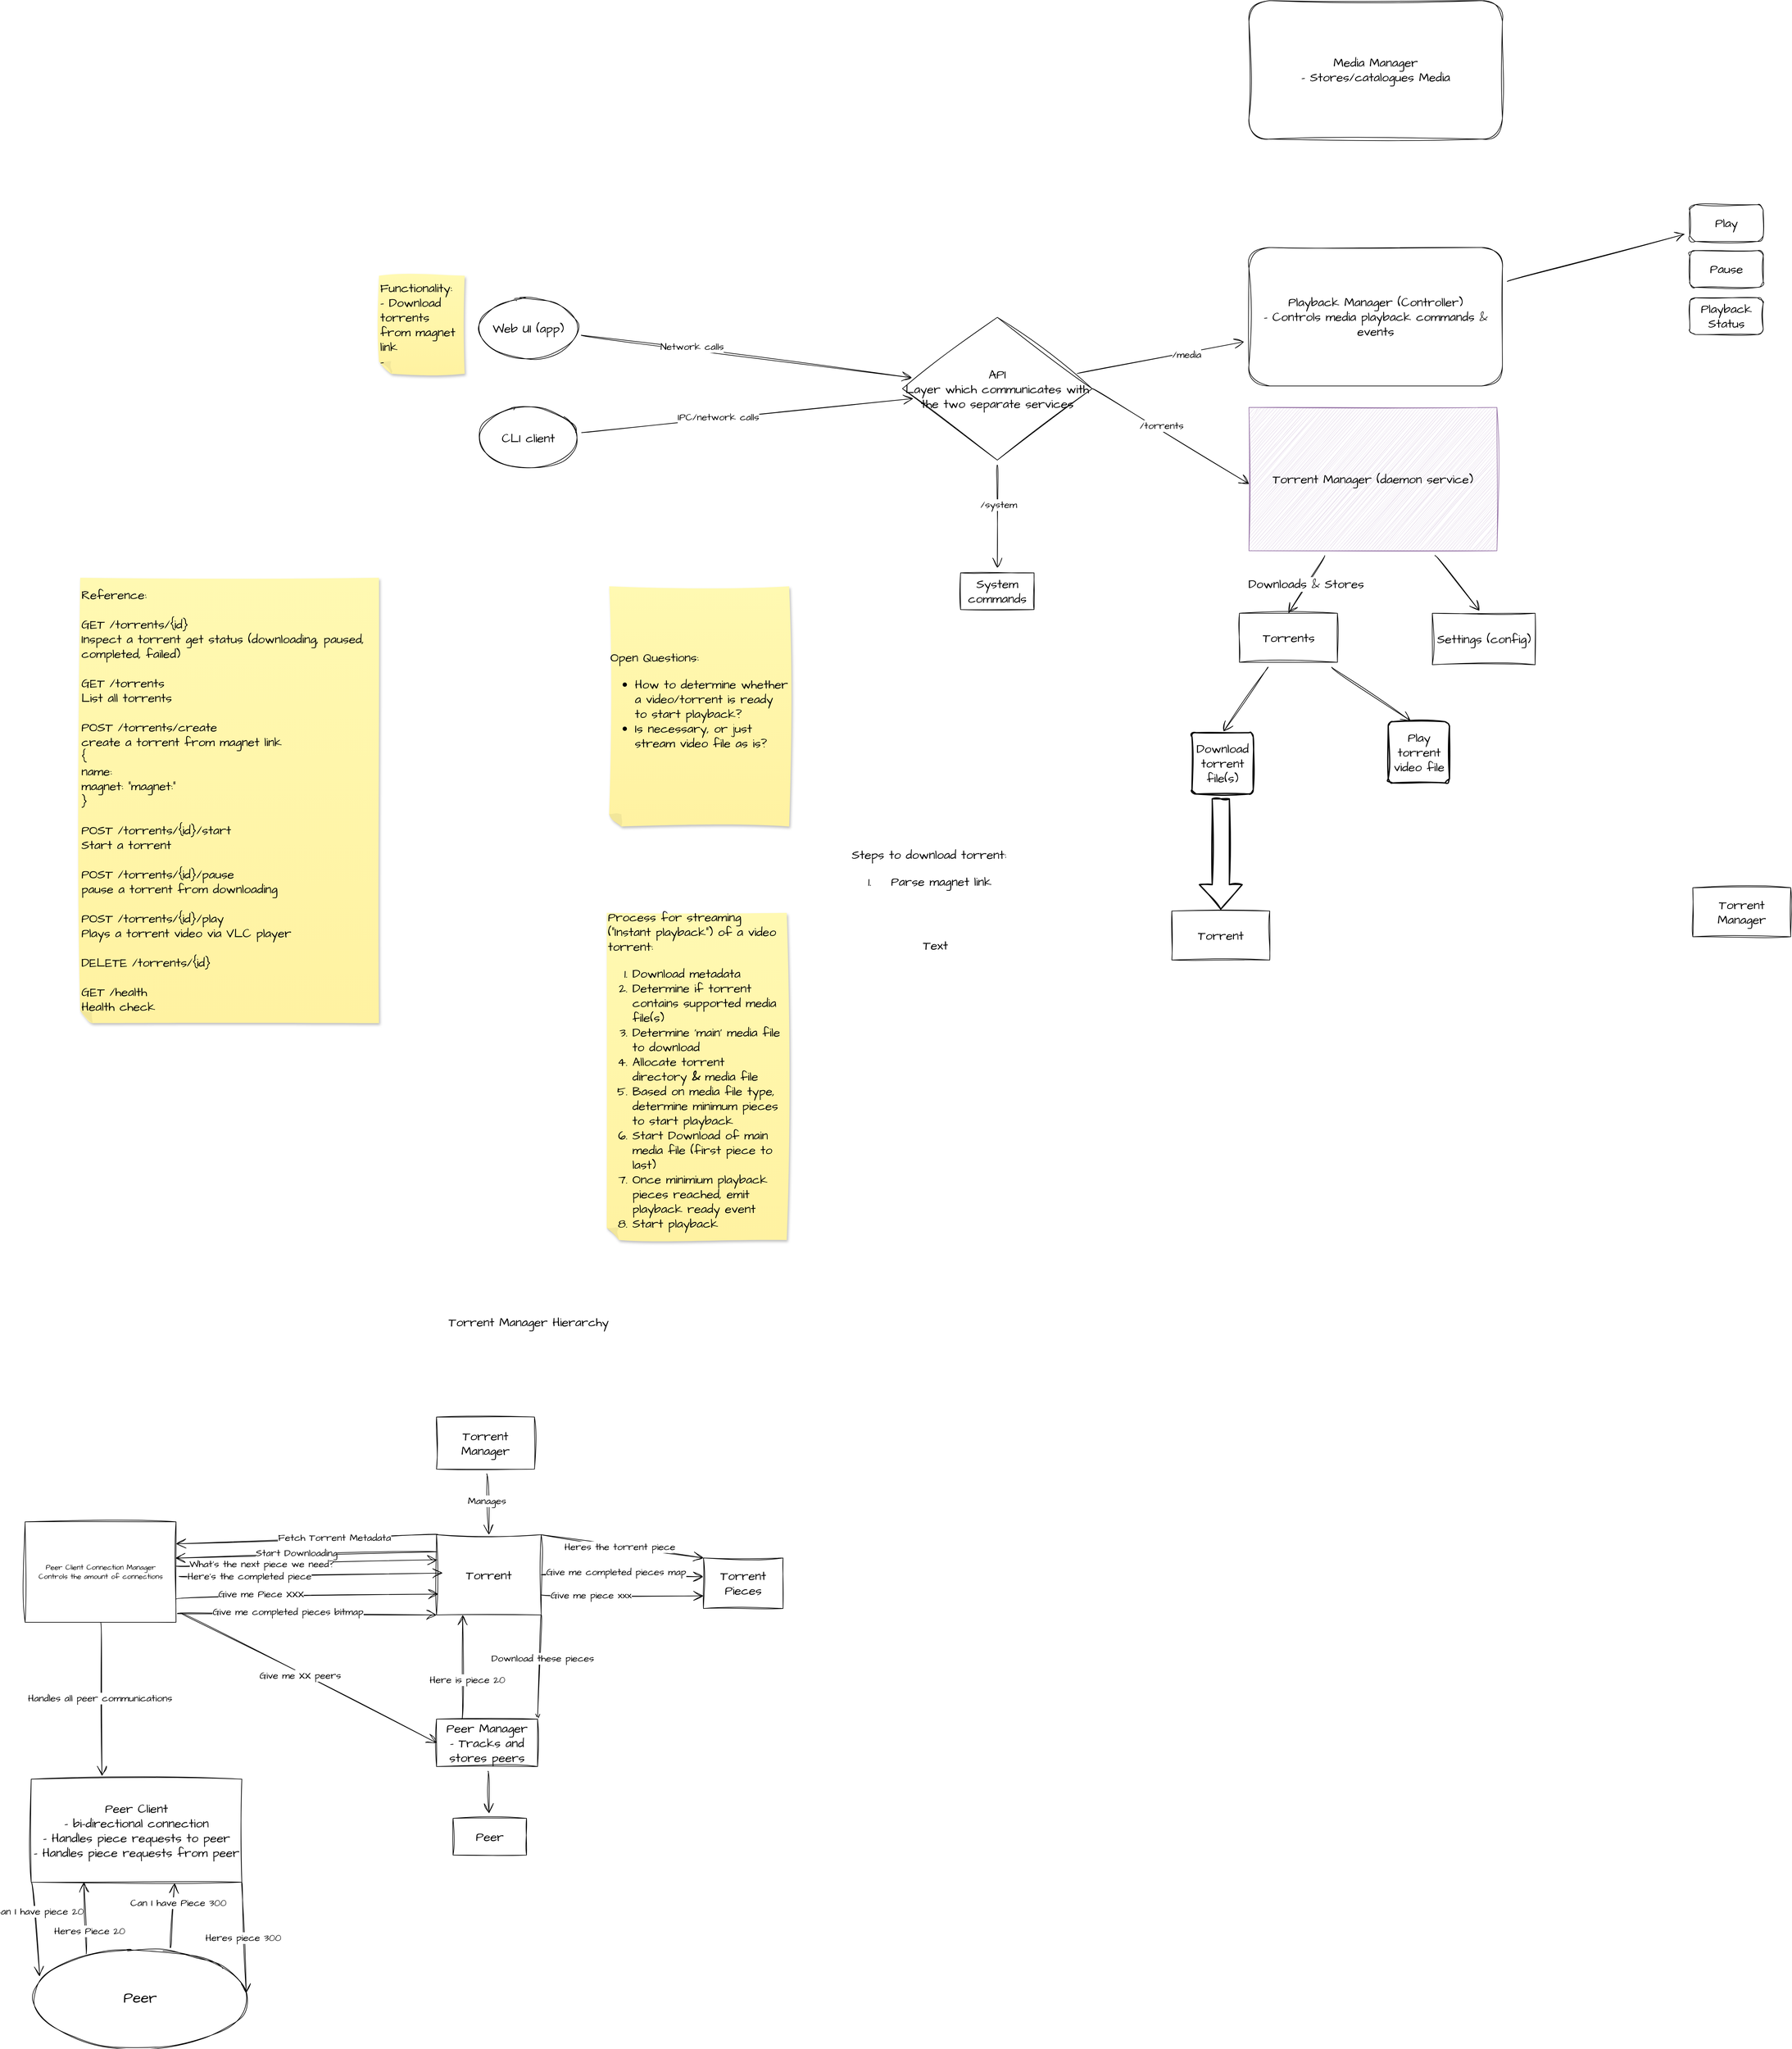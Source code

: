 <mxfile version="26.0.15">
  <diagram name="Page-1" id="FUswXJIbXpEBG8RWDhPC">
    <mxGraphModel dx="4115" dy="1872" grid="0" gridSize="10" guides="1" tooltips="1" connect="1" arrows="1" fold="1" page="0" pageScale="1" pageWidth="850" pageHeight="1100" background="#ffffff" math="0" shadow="0">
      <root>
        <mxCell id="0" />
        <mxCell id="1" parent="0" />
        <mxCell id="0dzeR37evQG8havv6Hrv-16" style="edgeStyle=none;curved=1;rounded=0;sketch=1;hachureGap=4;jiggle=2;curveFitting=1;orthogonalLoop=1;jettySize=auto;html=1;entryX=0.5;entryY=0;entryDx=0;entryDy=0;fontFamily=Architects Daughter;fontSource=https%3A%2F%2Ffonts.googleapis.com%2Fcss%3Ffamily%3DArchitects%2BDaughter;fontSize=16;endArrow=open;startSize=14;endSize=14;sourcePerimeterSpacing=8;targetPerimeterSpacing=8;" parent="1" source="0dzeR37evQG8havv6Hrv-5" target="0dzeR37evQG8havv6Hrv-10" edge="1">
          <mxGeometry relative="1" as="geometry" />
        </mxCell>
        <mxCell id="0dzeR37evQG8havv6Hrv-29" value="Downloads &amp;amp; Stores" style="edgeLabel;html=1;align=center;verticalAlign=middle;resizable=0;points=[];fontSize=20;fontFamily=Architects Daughter;" parent="0dzeR37evQG8havv6Hrv-16" vertex="1" connectable="0">
          <mxGeometry x="-0.013" y="-2" relative="1" as="geometry">
            <mxPoint as="offset" />
          </mxGeometry>
        </mxCell>
        <mxCell id="0dzeR37evQG8havv6Hrv-23" style="edgeStyle=none;curved=1;rounded=0;sketch=1;hachureGap=4;jiggle=2;curveFitting=1;orthogonalLoop=1;jettySize=auto;html=1;fontFamily=Architects Daughter;fontSource=https%3A%2F%2Ffonts.googleapis.com%2Fcss%3Ffamily%3DArchitects%2BDaughter;fontSize=16;endArrow=open;startSize=14;endSize=14;sourcePerimeterSpacing=8;targetPerimeterSpacing=8;" parent="1" source="0dzeR37evQG8havv6Hrv-5" edge="1">
          <mxGeometry relative="1" as="geometry">
            <mxPoint x="1166.5" y="555" as="targetPoint" />
          </mxGeometry>
        </mxCell>
        <mxCell id="0dzeR37evQG8havv6Hrv-5" value="Torrent Manager (daemon service)" style="rounded=0;whiteSpace=wrap;html=1;sketch=1;hachureGap=4;jiggle=2;curveFitting=1;fontFamily=Architects Daughter;fontSource=https%3A%2F%2Ffonts.googleapis.com%2Fcss%3Ffamily%3DArchitects%2BDaughter;fontSize=20;fillColor=#e1d5e7;strokeColor=#9673a6;" parent="1" vertex="1">
          <mxGeometry x="790" y="223" width="405" height="234" as="geometry" />
        </mxCell>
        <mxCell id="0dzeR37evQG8havv6Hrv-7" style="edgeStyle=none;curved=1;rounded=0;sketch=1;hachureGap=4;jiggle=2;curveFitting=1;orthogonalLoop=1;jettySize=auto;html=1;fontFamily=Architects Daughter;fontSource=https%3A%2F%2Ffonts.googleapis.com%2Fcss%3Ffamily%3DArchitects%2BDaughter;fontSize=16;endArrow=open;startSize=14;endSize=14;sourcePerimeterSpacing=8;targetPerimeterSpacing=8;entryX=0.057;entryY=0.569;entryDx=0;entryDy=0;entryPerimeter=0;" parent="1" source="0dzeR37evQG8havv6Hrv-6" target="0dzeR37evQG8havv6Hrv-35" edge="1">
          <mxGeometry relative="1" as="geometry">
            <mxPoint x="266" y="273" as="targetPoint" />
          </mxGeometry>
        </mxCell>
        <mxCell id="MsQHGo1Gj1nL3_6KoYJL-11" value="IPC/network calls" style="edgeLabel;html=1;align=center;verticalAlign=middle;resizable=0;points=[];fontSize=16;sketch=1;hachureGap=4;jiggle=2;curveFitting=1;fontFamily=Architects Daughter;fontSource=https%3A%2F%2Ffonts.googleapis.com%2Fcss%3Ffamily%3DArchitects%2BDaughter;" vertex="1" connectable="0" parent="0dzeR37evQG8havv6Hrv-7">
          <mxGeometry x="-0.172" y="2" relative="1" as="geometry">
            <mxPoint x="-1" as="offset" />
          </mxGeometry>
        </mxCell>
        <mxCell id="0dzeR37evQG8havv6Hrv-6" value="CLI client" style="ellipse;whiteSpace=wrap;html=1;sketch=1;hachureGap=4;jiggle=2;curveFitting=1;fontFamily=Architects Daughter;fontSource=https%3A%2F%2Ffonts.googleapis.com%2Fcss%3Ffamily%3DArchitects%2BDaughter;fontSize=20;" parent="1" vertex="1">
          <mxGeometry x="-467" y="223" width="160" height="100" as="geometry" />
        </mxCell>
        <mxCell id="0dzeR37evQG8havv6Hrv-8" value="Web UI (app)" style="ellipse;whiteSpace=wrap;html=1;sketch=1;hachureGap=4;jiggle=2;curveFitting=1;fontFamily=Architects Daughter;fontSource=https%3A%2F%2Ffonts.googleapis.com%2Fcss%3Ffamily%3DArchitects%2BDaughter;fontSize=20;" parent="1" vertex="1">
          <mxGeometry x="-467" y="44" width="160" height="100" as="geometry" />
        </mxCell>
        <mxCell id="0dzeR37evQG8havv6Hrv-9" style="edgeStyle=none;curved=1;rounded=0;sketch=1;hachureGap=4;jiggle=2;curveFitting=1;orthogonalLoop=1;jettySize=auto;html=1;fontFamily=Architects Daughter;fontSource=https%3A%2F%2Ffonts.googleapis.com%2Fcss%3Ffamily%3DArchitects%2BDaughter;fontSize=16;endArrow=open;startSize=14;endSize=14;sourcePerimeterSpacing=8;targetPerimeterSpacing=8;" parent="1" source="0dzeR37evQG8havv6Hrv-8" target="0dzeR37evQG8havv6Hrv-35" edge="1">
          <mxGeometry relative="1" as="geometry">
            <mxPoint x="265.19" y="88.37" as="targetPoint" />
          </mxGeometry>
        </mxCell>
        <mxCell id="MsQHGo1Gj1nL3_6KoYJL-12" value="Network calls" style="edgeLabel;html=1;align=center;verticalAlign=middle;resizable=0;points=[];fontSize=16;sketch=1;hachureGap=4;jiggle=2;curveFitting=1;fontFamily=Architects Daughter;fontSource=https%3A%2F%2Ffonts.googleapis.com%2Fcss%3Ffamily%3DArchitects%2BDaughter;" vertex="1" connectable="0" parent="0dzeR37evQG8havv6Hrv-9">
          <mxGeometry x="-0.335" y="4" relative="1" as="geometry">
            <mxPoint as="offset" />
          </mxGeometry>
        </mxCell>
        <mxCell id="0dzeR37evQG8havv6Hrv-13" style="edgeStyle=none;curved=1;rounded=0;sketch=1;hachureGap=4;jiggle=2;curveFitting=1;orthogonalLoop=1;jettySize=auto;html=1;fontFamily=Architects Daughter;fontSource=https%3A%2F%2Ffonts.googleapis.com%2Fcss%3Ffamily%3DArchitects%2BDaughter;fontSize=16;endArrow=open;startSize=14;endSize=14;sourcePerimeterSpacing=8;targetPerimeterSpacing=8;" parent="1" source="0dzeR37evQG8havv6Hrv-10" edge="1">
          <mxGeometry relative="1" as="geometry">
            <mxPoint x="748.5" y="752" as="targetPoint" />
          </mxGeometry>
        </mxCell>
        <mxCell id="0dzeR37evQG8havv6Hrv-20" style="edgeStyle=none;curved=1;rounded=0;sketch=1;hachureGap=4;jiggle=2;curveFitting=1;orthogonalLoop=1;jettySize=auto;html=1;fontFamily=Architects Daughter;fontSource=https%3A%2F%2Ffonts.googleapis.com%2Fcss%3Ffamily%3DArchitects%2BDaughter;fontSize=16;endArrow=open;startSize=14;endSize=14;sourcePerimeterSpacing=8;targetPerimeterSpacing=8;" parent="1" source="0dzeR37evQG8havv6Hrv-10" edge="1">
          <mxGeometry relative="1" as="geometry">
            <mxPoint x="1054.5" y="735" as="targetPoint" />
          </mxGeometry>
        </mxCell>
        <mxCell id="0dzeR37evQG8havv6Hrv-10" value="Torrents" style="rounded=0;whiteSpace=wrap;html=1;sketch=1;hachureGap=4;jiggle=2;curveFitting=1;fontFamily=Architects Daughter;fontSource=https%3A%2F%2Ffonts.googleapis.com%2Fcss%3Ffamily%3DArchitects%2BDaughter;fontSize=20;" parent="1" vertex="1">
          <mxGeometry x="774.5" y="559" width="160" height="80" as="geometry" />
        </mxCell>
        <mxCell id="0dzeR37evQG8havv6Hrv-15" value="&lt;div&gt;Functionality:&lt;/div&gt;&lt;div&gt;- Download torrents from magnet link&lt;/div&gt;&lt;div&gt;-&amp;nbsp;&lt;/div&gt;" style="shape=note;whiteSpace=wrap;html=1;backgroundOutline=1;fontColor=#000000;darkOpacity=0.05;fillColor=#FFF9B2;strokeColor=none;fillStyle=solid;direction=west;gradientDirection=north;gradientColor=#FFF2A1;shadow=1;size=20;pointerEvents=1;sketch=1;hachureGap=4;jiggle=2;curveFitting=1;fontFamily=Architects Daughter;fontSource=https%3A%2F%2Ffonts.googleapis.com%2Fcss%3Ffamily%3DArchitects%2BDaughter;fontSize=20;align=left;" parent="1" vertex="1">
          <mxGeometry x="-631" y="8" width="140" height="160" as="geometry" />
        </mxCell>
        <mxCell id="0dzeR37evQG8havv6Hrv-24" value="Settings (config)" style="rounded=0;whiteSpace=wrap;html=1;sketch=1;hachureGap=4;jiggle=2;curveFitting=1;fontFamily=Architects Daughter;fontSource=https%3A%2F%2Ffonts.googleapis.com%2Fcss%3Ffamily%3DArchitects%2BDaughter;fontSize=20;" parent="1" vertex="1">
          <mxGeometry x="1089.5" y="559" width="168" height="84" as="geometry" />
        </mxCell>
        <mxCell id="0dzeR37evQG8havv6Hrv-27" value="Download torrent file(s)" style="rounded=1;whiteSpace=wrap;html=1;absoluteArcSize=1;arcSize=14;strokeWidth=2;sketch=1;hachureGap=4;jiggle=2;curveFitting=1;fontFamily=Architects Daughter;fontSource=https%3A%2F%2Ffonts.googleapis.com%2Fcss%3Ffamily%3DArchitects%2BDaughter;fontSize=20;" parent="1" vertex="1">
          <mxGeometry x="697" y="754" width="100" height="100" as="geometry" />
        </mxCell>
        <mxCell id="0dzeR37evQG8havv6Hrv-28" value="Play torrent video file" style="rounded=1;whiteSpace=wrap;html=1;absoluteArcSize=1;arcSize=14;strokeWidth=2;sketch=1;hachureGap=4;jiggle=2;curveFitting=1;fontFamily=Architects Daughter;fontSource=https%3A%2F%2Ffonts.googleapis.com%2Fcss%3Ffamily%3DArchitects%2BDaughter;fontSize=20;" parent="1" vertex="1">
          <mxGeometry x="1017.5" y="736" width="100" height="100" as="geometry" />
        </mxCell>
        <mxCell id="0dzeR37evQG8havv6Hrv-30" value="" style="verticalLabelPosition=bottom;verticalAlign=top;html=1;strokeWidth=2;shape=mxgraph.arrows2.arrow;dy=0.6;dx=40;notch=0;sketch=1;hachureGap=4;jiggle=2;curveFitting=1;fontFamily=Architects Daughter;fontSource=https%3A%2F%2Ffonts.googleapis.com%2Fcss%3Ffamily%3DArchitects%2BDaughter;fontSize=20;rotation=90;" parent="1" vertex="1">
          <mxGeometry x="654" y="917" width="180" height="70" as="geometry" />
        </mxCell>
        <mxCell id="0dzeR37evQG8havv6Hrv-31" value="Torrent" style="rounded=0;whiteSpace=wrap;html=1;sketch=1;hachureGap=4;jiggle=2;curveFitting=1;fontFamily=Architects Daughter;fontSource=https%3A%2F%2Ffonts.googleapis.com%2Fcss%3Ffamily%3DArchitects%2BDaughter;fontSize=20;" parent="1" vertex="1">
          <mxGeometry x="664" y="1045" width="160" height="80" as="geometry" />
        </mxCell>
        <mxCell id="0dzeR37evQG8havv6Hrv-32" value="Steps to download torrent:&lt;br&gt;&lt;ol&gt;&lt;li&gt;Parse magnet link&lt;/li&gt;&lt;/ol&gt;" style="text;html=1;strokeColor=none;fillColor=none;align=center;verticalAlign=middle;whiteSpace=wrap;rounded=0;fontSize=20;fontFamily=Architects Daughter;" parent="1" vertex="1">
          <mxGeometry x="134" y="948" width="267" height="74" as="geometry" />
        </mxCell>
        <mxCell id="0dzeR37evQG8havv6Hrv-33" value="Text" style="text;html=1;strokeColor=none;fillColor=none;align=center;verticalAlign=middle;whiteSpace=wrap;rounded=0;fontSize=20;fontFamily=Architects Daughter;" parent="1" vertex="1">
          <mxGeometry x="134" y="1035" width="288" height="131" as="geometry" />
        </mxCell>
        <mxCell id="MsQHGo1Gj1nL3_6KoYJL-4" value="" style="edgeStyle=none;curved=1;rounded=0;sketch=1;hachureGap=4;jiggle=2;curveFitting=1;orthogonalLoop=1;jettySize=auto;html=1;fontFamily=Architects Daughter;fontSource=https%3A%2F%2Ffonts.googleapis.com%2Fcss%3Ffamily%3DArchitects%2BDaughter;fontSize=16;startSize=14;endArrow=open;endSize=14;sourcePerimeterSpacing=8;targetPerimeterSpacing=8;" edge="1" parent="1" source="0dzeR37evQG8havv6Hrv-35" target="MsQHGo1Gj1nL3_6KoYJL-3">
          <mxGeometry relative="1" as="geometry" />
        </mxCell>
        <mxCell id="MsQHGo1Gj1nL3_6KoYJL-5" value="/media" style="edgeLabel;html=1;align=center;verticalAlign=middle;resizable=0;points=[];fontSize=16;sketch=1;hachureGap=4;jiggle=2;curveFitting=1;fontFamily=Architects Daughter;fontSource=https%3A%2F%2Ffonts.googleapis.com%2Fcss%3Ffamily%3DArchitects%2BDaughter;" vertex="1" connectable="0" parent="MsQHGo1Gj1nL3_6KoYJL-4">
          <mxGeometry x="0.299" y="-3" relative="1" as="geometry">
            <mxPoint x="1" as="offset" />
          </mxGeometry>
        </mxCell>
        <mxCell id="MsQHGo1Gj1nL3_6KoYJL-18" value="" style="edgeStyle=none;curved=1;rounded=0;sketch=1;hachureGap=4;jiggle=2;curveFitting=1;orthogonalLoop=1;jettySize=auto;html=1;fontFamily=Architects Daughter;fontSource=https%3A%2F%2Ffonts.googleapis.com%2Fcss%3Ffamily%3DArchitects%2BDaughter;fontSize=16;startSize=14;endArrow=open;endSize=14;sourcePerimeterSpacing=8;targetPerimeterSpacing=8;" edge="1" parent="1" source="0dzeR37evQG8havv6Hrv-35" target="MsQHGo1Gj1nL3_6KoYJL-17">
          <mxGeometry relative="1" as="geometry" />
        </mxCell>
        <mxCell id="MsQHGo1Gj1nL3_6KoYJL-19" value="/system" style="edgeLabel;html=1;align=center;verticalAlign=middle;resizable=0;points=[];fontSize=16;sketch=1;hachureGap=4;jiggle=2;curveFitting=1;fontFamily=Architects Daughter;fontSource=https%3A%2F%2Ffonts.googleapis.com%2Fcss%3Ffamily%3DArchitects%2BDaughter;" vertex="1" connectable="0" parent="MsQHGo1Gj1nL3_6KoYJL-18">
          <mxGeometry x="-0.226" y="2" relative="1" as="geometry">
            <mxPoint as="offset" />
          </mxGeometry>
        </mxCell>
        <mxCell id="0dzeR37evQG8havv6Hrv-35" value="API&lt;div&gt;Layer which communicates with the two separate services&lt;/div&gt;" style="rhombus;whiteSpace=wrap;html=1;sketch=1;hachureGap=4;jiggle=2;curveFitting=1;fontFamily=Architects Daughter;fontSource=https%3A%2F%2Ffonts.googleapis.com%2Fcss%3Ffamily%3DArchitects%2BDaughter;fontSize=20;" parent="1" vertex="1">
          <mxGeometry x="224" y="76" width="310" height="233" as="geometry" />
        </mxCell>
        <mxCell id="0dzeR37evQG8havv6Hrv-36" style="edgeStyle=none;curved=1;rounded=0;sketch=1;hachureGap=4;jiggle=2;curveFitting=1;orthogonalLoop=1;jettySize=auto;html=1;entryX=0.001;entryY=0.534;entryDx=0;entryDy=0;entryPerimeter=0;fontFamily=Architects Daughter;fontSource=https%3A%2F%2Ffonts.googleapis.com%2Fcss%3Ffamily%3DArchitects%2BDaughter;fontSize=16;endArrow=open;startSize=14;endSize=14;sourcePerimeterSpacing=8;targetPerimeterSpacing=8;exitX=1;exitY=0.5;exitDx=0;exitDy=0;" parent="1" source="0dzeR37evQG8havv6Hrv-35" target="0dzeR37evQG8havv6Hrv-5" edge="1">
          <mxGeometry relative="1" as="geometry">
            <mxPoint x="685.004" y="192.879" as="sourcePoint" />
          </mxGeometry>
        </mxCell>
        <mxCell id="MsQHGo1Gj1nL3_6KoYJL-6" value="/torrents" style="edgeLabel;html=1;align=center;verticalAlign=middle;resizable=0;points=[];fontSize=16;sketch=1;hachureGap=4;jiggle=2;curveFitting=1;fontFamily=Architects Daughter;fontSource=https%3A%2F%2Ffonts.googleapis.com%2Fcss%3Ffamily%3DArchitects%2BDaughter;" vertex="1" connectable="0" parent="0dzeR37evQG8havv6Hrv-36">
          <mxGeometry x="-0.154" y="6" relative="1" as="geometry">
            <mxPoint x="1" as="offset" />
          </mxGeometry>
        </mxCell>
        <mxCell id="0dzeR37evQG8havv6Hrv-37" value="Reference:&lt;br&gt;&lt;span style=&quot;background-color: initial;&quot;&gt;&lt;br&gt;GET /torrents/{id}&lt;br&gt;&lt;/span&gt;Inspect a torrent get status (downloading, paused, completed, failed)&lt;br&gt;&lt;br&gt;GET /torrents&lt;br&gt;List all torrents&lt;br&gt;&lt;br&gt;POST /torrents/create&lt;br&gt;create a torrent from magnet link&lt;br&gt;{&lt;br&gt;name:&amp;nbsp;&lt;br&gt;magnet: &quot;magnet:&quot;&lt;br&gt;}&lt;br&gt;&lt;br&gt;POST /torrents/{id}/start&lt;br&gt;Start a torrent&lt;br&gt;&lt;br&gt;POST /torrents/{id}/pause&lt;br&gt;pause a torrent from downloading&lt;br&gt;&lt;br&gt;POST /torrents/{id}/play&lt;br&gt;Plays a torrent video via VLC player&lt;br&gt;&lt;br&gt;DELETE /torrents/{id}&lt;br&gt;&lt;br&gt;GET /health&lt;br&gt;Health check" style="shape=note;whiteSpace=wrap;html=1;backgroundOutline=1;fontColor=#000000;darkOpacity=0.05;fillColor=#FFF9B2;strokeColor=none;fillStyle=solid;direction=west;gradientDirection=north;gradientColor=#FFF2A1;shadow=1;size=20;pointerEvents=1;sketch=1;hachureGap=4;jiggle=2;curveFitting=1;fontFamily=Architects Daughter;fontSource=https%3A%2F%2Ffonts.googleapis.com%2Fcss%3Ffamily%3DArchitects%2BDaughter;fontSize=20;align=left;" parent="1" vertex="1">
          <mxGeometry x="-1119" y="501" width="488" height="727" as="geometry" />
        </mxCell>
        <mxCell id="MsQHGo1Gj1nL3_6KoYJL-10" value="" style="edgeStyle=none;curved=1;rounded=0;sketch=1;hachureGap=4;jiggle=2;curveFitting=1;orthogonalLoop=1;jettySize=auto;html=1;fontFamily=Architects Daughter;fontSource=https%3A%2F%2Ffonts.googleapis.com%2Fcss%3Ffamily%3DArchitects%2BDaughter;fontSize=16;startSize=14;endArrow=open;endSize=14;sourcePerimeterSpacing=8;targetPerimeterSpacing=8;" edge="1" parent="1" source="MsQHGo1Gj1nL3_6KoYJL-3" target="MsQHGo1Gj1nL3_6KoYJL-9">
          <mxGeometry relative="1" as="geometry" />
        </mxCell>
        <mxCell id="MsQHGo1Gj1nL3_6KoYJL-3" value="Playback Manager (Controller)&lt;div&gt;- Controls media playback commands &amp;amp; events&lt;/div&gt;" style="rounded=1;whiteSpace=wrap;html=1;fontSize=20;fontFamily=Architects Daughter;sketch=1;hachureGap=4;jiggle=2;curveFitting=1;fontSource=https%3A%2F%2Ffonts.googleapis.com%2Fcss%3Ffamily%3DArchitects%2BDaughter;" vertex="1" parent="1">
          <mxGeometry x="790" y="-38" width="414" height="226" as="geometry" />
        </mxCell>
        <mxCell id="MsQHGo1Gj1nL3_6KoYJL-9" value="Play" style="whiteSpace=wrap;html=1;fontSize=20;fontFamily=Architects Daughter;rounded=1;sketch=1;hachureGap=4;jiggle=2;curveFitting=1;fontSource=https%3A%2F%2Ffonts.googleapis.com%2Fcss%3Ffamily%3DArchitects%2BDaughter;" vertex="1" parent="1">
          <mxGeometry x="1510" y="-108" width="120" height="60" as="geometry" />
        </mxCell>
        <mxCell id="MsQHGo1Gj1nL3_6KoYJL-14" value="Pause" style="whiteSpace=wrap;html=1;fontSize=20;fontFamily=Architects Daughter;rounded=1;sketch=1;hachureGap=4;jiggle=2;curveFitting=1;fontSource=https%3A%2F%2Ffonts.googleapis.com%2Fcss%3Ffamily%3DArchitects%2BDaughter;" vertex="1" parent="1">
          <mxGeometry x="1510" y="-33" width="120" height="60" as="geometry" />
        </mxCell>
        <mxCell id="MsQHGo1Gj1nL3_6KoYJL-15" value="Playback Status" style="whiteSpace=wrap;html=1;fontSize=20;fontFamily=Architects Daughter;rounded=1;sketch=1;hachureGap=4;jiggle=2;curveFitting=1;fontSource=https%3A%2F%2Ffonts.googleapis.com%2Fcss%3Ffamily%3DArchitects%2BDaughter;" vertex="1" parent="1">
          <mxGeometry x="1510" y="44" width="120" height="60" as="geometry" />
        </mxCell>
        <mxCell id="MsQHGo1Gj1nL3_6KoYJL-16" value="Media Manager&lt;div&gt;- Stores/catalogues Media&lt;/div&gt;" style="rounded=1;whiteSpace=wrap;html=1;fontSize=20;fontFamily=Architects Daughter;sketch=1;hachureGap=4;jiggle=2;curveFitting=1;fontSource=https%3A%2F%2Ffonts.googleapis.com%2Fcss%3Ffamily%3DArchitects%2BDaughter;" vertex="1" parent="1">
          <mxGeometry x="790" y="-441" width="414" height="226" as="geometry" />
        </mxCell>
        <mxCell id="MsQHGo1Gj1nL3_6KoYJL-17" value="System commands" style="whiteSpace=wrap;html=1;fontSize=20;fontFamily=Architects Daughter;sketch=1;hachureGap=4;jiggle=2;curveFitting=1;fontSource=https%3A%2F%2Ffonts.googleapis.com%2Fcss%3Ffamily%3DArchitects%2BDaughter;" vertex="1" parent="1">
          <mxGeometry x="319" y="493" width="120" height="60" as="geometry" />
        </mxCell>
        <mxCell id="MsQHGo1Gj1nL3_6KoYJL-21" value="&lt;div&gt;Open Questions:&lt;/div&gt;&lt;div&gt;&lt;ul&gt;&lt;li&gt;How to determine whether a video/torrent is ready to start playback?&lt;/li&gt;&lt;li&gt;Is necessary, or just stream video file as is?&lt;/li&gt;&lt;/ul&gt;&lt;/div&gt;" style="shape=note;whiteSpace=wrap;html=1;backgroundOutline=1;fontColor=#000000;darkOpacity=0.05;fillColor=#FFF9B2;strokeColor=none;fillStyle=solid;direction=west;gradientDirection=north;gradientColor=#FFF2A1;shadow=1;size=20;pointerEvents=1;sketch=1;hachureGap=4;jiggle=2;curveFitting=1;fontFamily=Architects Daughter;fontSource=https%3A%2F%2Ffonts.googleapis.com%2Fcss%3Ffamily%3DArchitects%2BDaughter;fontSize=20;align=left;" vertex="1" parent="1">
          <mxGeometry x="-255" y="515" width="294" height="392" as="geometry" />
        </mxCell>
        <mxCell id="MsQHGo1Gj1nL3_6KoYJL-23" value="&lt;div&gt;Process for streaming (&quot;Instant playback&quot;) of a video torrent:&lt;/div&gt;&lt;div&gt;&lt;ol&gt;&lt;li&gt;Download metadata&lt;/li&gt;&lt;li&gt;Determine if torrent contains supported media file(s)&lt;/li&gt;&lt;li&gt;Determine &#39;main&#39; media file to download&lt;/li&gt;&lt;li&gt;Allocate torrent directory&lt;b&gt;&amp;nbsp;&amp;amp;&amp;nbsp;&lt;/b&gt;media file&lt;/li&gt;&lt;li&gt;Based on media file type, determine minimum pieces to start playback&amp;nbsp;&lt;/li&gt;&lt;li&gt;Start Download of main media file (first piece to last)&lt;/li&gt;&lt;li&gt;Once minimium playback pieces reached, emit playback ready event&lt;/li&gt;&lt;li&gt;Start playback&lt;/li&gt;&lt;/ol&gt;&lt;/div&gt;" style="shape=note;whiteSpace=wrap;html=1;backgroundOutline=1;fontColor=#000000;darkOpacity=0.05;fillColor=#FFF9B2;strokeColor=none;fillStyle=solid;direction=west;gradientDirection=north;gradientColor=#FFF2A1;shadow=1;size=20;pointerEvents=1;sketch=1;hachureGap=4;jiggle=2;curveFitting=1;fontFamily=Architects Daughter;fontSource=https%3A%2F%2Ffonts.googleapis.com%2Fcss%3Ffamily%3DArchitects%2BDaughter;fontSize=20;align=left;" vertex="1" parent="1">
          <mxGeometry x="-259" y="1048" width="294" height="534" as="geometry" />
        </mxCell>
        <mxCell id="MsQHGo1Gj1nL3_6KoYJL-24" value="Torrent Manager" style="rounded=0;whiteSpace=wrap;html=1;sketch=1;hachureGap=4;jiggle=2;curveFitting=1;fontFamily=Architects Daughter;fontSource=https%3A%2F%2Ffonts.googleapis.com%2Fcss%3Ffamily%3DArchitects%2BDaughter;fontSize=20;" vertex="1" parent="1">
          <mxGeometry x="1515" y="1007" width="160" height="80" as="geometry" />
        </mxCell>
        <mxCell id="MsQHGo1Gj1nL3_6KoYJL-27" value="" style="edgeStyle=none;curved=1;rounded=0;sketch=1;hachureGap=4;jiggle=2;curveFitting=1;orthogonalLoop=1;jettySize=auto;html=1;fontFamily=Architects Daughter;fontSource=https%3A%2F%2Ffonts.googleapis.com%2Fcss%3Ffamily%3DArchitects%2BDaughter;fontSize=16;endArrow=open;sourcePerimeterSpacing=8;targetPerimeterSpacing=8;exitX=1;exitY=1;exitDx=0;exitDy=0;entryX=1;entryY=0;entryDx=0;entryDy=0;" edge="1" parent="1" source="MsQHGo1Gj1nL3_6KoYJL-25" target="MsQHGo1Gj1nL3_6KoYJL-26">
          <mxGeometry relative="1" as="geometry" />
        </mxCell>
        <mxCell id="MsQHGo1Gj1nL3_6KoYJL-34" value="Download these pieces" style="edgeLabel;html=1;align=center;verticalAlign=middle;resizable=0;points=[];fontSize=16;sketch=1;hachureGap=4;jiggle=2;curveFitting=1;fontFamily=Architects Daughter;fontSource=https%3A%2F%2Ffonts.googleapis.com%2Fcss%3Ffamily%3DArchitects%2BDaughter;" vertex="1" connectable="0" parent="MsQHGo1Gj1nL3_6KoYJL-27">
          <mxGeometry x="-0.154" y="4" relative="1" as="geometry">
            <mxPoint y="-1" as="offset" />
          </mxGeometry>
        </mxCell>
        <mxCell id="MsQHGo1Gj1nL3_6KoYJL-33" value="" style="edgeStyle=none;curved=1;rounded=0;sketch=1;hachureGap=4;jiggle=2;curveFitting=1;orthogonalLoop=1;jettySize=auto;html=1;fontFamily=Architects Daughter;fontSource=https%3A%2F%2Ffonts.googleapis.com%2Fcss%3Ffamily%3DArchitects%2BDaughter;fontSize=16;startSize=14;endArrow=open;endSize=14;sourcePerimeterSpacing=8;targetPerimeterSpacing=8;exitX=1;exitY=0;exitDx=0;exitDy=0;entryX=0;entryY=0;entryDx=0;entryDy=0;" edge="1" parent="1" source="MsQHGo1Gj1nL3_6KoYJL-25" target="MsQHGo1Gj1nL3_6KoYJL-32">
          <mxGeometry relative="1" as="geometry" />
        </mxCell>
        <mxCell id="MsQHGo1Gj1nL3_6KoYJL-37" value="Heres the torrent piece" style="edgeLabel;html=1;align=center;verticalAlign=middle;resizable=0;points=[];fontSize=16;sketch=1;hachureGap=4;jiggle=2;curveFitting=1;fontFamily=Architects Daughter;fontSource=https%3A%2F%2Ffonts.googleapis.com%2Fcss%3Ffamily%3DArchitects%2BDaughter;" vertex="1" connectable="0" parent="MsQHGo1Gj1nL3_6KoYJL-33">
          <mxGeometry x="-0.025" y="-1" relative="1" as="geometry">
            <mxPoint x="-1" as="offset" />
          </mxGeometry>
        </mxCell>
        <mxCell id="MsQHGo1Gj1nL3_6KoYJL-74" style="edgeStyle=none;curved=1;rounded=0;sketch=1;hachureGap=4;jiggle=2;curveFitting=1;orthogonalLoop=1;jettySize=auto;html=1;exitX=0;exitY=0.25;exitDx=0;exitDy=0;entryX=0.99;entryY=0.419;entryDx=0;entryDy=0;fontFamily=Architects Daughter;fontSource=https%3A%2F%2Ffonts.googleapis.com%2Fcss%3Ffamily%3DArchitects%2BDaughter;fontSize=16;startSize=14;endArrow=open;endSize=14;sourcePerimeterSpacing=8;targetPerimeterSpacing=8;entryPerimeter=0;" edge="1" parent="1">
          <mxGeometry relative="1" as="geometry">
            <mxPoint x="-534.53" y="2063" as="sourcePoint" />
            <mxPoint x="-962.495" y="2077.966" as="targetPoint" />
          </mxGeometry>
        </mxCell>
        <mxCell id="MsQHGo1Gj1nL3_6KoYJL-75" value="Fetch Torrent Metadata" style="edgeLabel;html=1;align=center;verticalAlign=middle;resizable=0;points=[];fontSize=16;sketch=1;hachureGap=4;jiggle=2;curveFitting=1;fontFamily=Architects Daughter;fontSource=https%3A%2F%2Ffonts.googleapis.com%2Fcss%3Ffamily%3DArchitects%2BDaughter;" vertex="1" connectable="0" parent="MsQHGo1Gj1nL3_6KoYJL-74">
          <mxGeometry x="-0.298" y="-2" relative="1" as="geometry">
            <mxPoint x="-19" y="1" as="offset" />
          </mxGeometry>
        </mxCell>
        <mxCell id="MsQHGo1Gj1nL3_6KoYJL-83" style="edgeStyle=none;curved=1;rounded=0;sketch=1;hachureGap=4;jiggle=2;curveFitting=1;orthogonalLoop=1;jettySize=auto;html=1;exitX=1;exitY=0.75;exitDx=0;exitDy=0;entryX=0;entryY=0.75;entryDx=0;entryDy=0;fontFamily=Architects Daughter;fontSource=https%3A%2F%2Ffonts.googleapis.com%2Fcss%3Ffamily%3DArchitects%2BDaughter;fontSize=16;startSize=14;endArrow=open;endSize=14;sourcePerimeterSpacing=8;targetPerimeterSpacing=8;" edge="1" parent="1" source="MsQHGo1Gj1nL3_6KoYJL-25" target="MsQHGo1Gj1nL3_6KoYJL-32">
          <mxGeometry relative="1" as="geometry" />
        </mxCell>
        <mxCell id="MsQHGo1Gj1nL3_6KoYJL-84" value="Give me piece xxx" style="edgeLabel;html=1;align=center;verticalAlign=middle;resizable=0;points=[];fontSize=16;sketch=1;hachureGap=4;jiggle=2;curveFitting=1;fontFamily=Architects Daughter;fontSource=https%3A%2F%2Ffonts.googleapis.com%2Fcss%3Ffamily%3DArchitects%2BDaughter;" vertex="1" connectable="0" parent="MsQHGo1Gj1nL3_6KoYJL-83">
          <mxGeometry x="-0.147" y="1" relative="1" as="geometry">
            <mxPoint x="-32" y="1" as="offset" />
          </mxGeometry>
        </mxCell>
        <mxCell id="MsQHGo1Gj1nL3_6KoYJL-25" value="Torrent" style="rounded=0;whiteSpace=wrap;html=1;sketch=1;hachureGap=4;jiggle=2;curveFitting=1;fontFamily=Architects Daughter;fontSource=https%3A%2F%2Ffonts.googleapis.com%2Fcss%3Ffamily%3DArchitects%2BDaughter;fontSize=20;" vertex="1" parent="1">
          <mxGeometry x="-537" y="2063" width="171" height="131" as="geometry" />
        </mxCell>
        <mxCell id="MsQHGo1Gj1nL3_6KoYJL-29" value="" style="edgeStyle=none;curved=1;rounded=0;sketch=1;hachureGap=4;jiggle=2;curveFitting=1;orthogonalLoop=1;jettySize=auto;html=1;fontFamily=Architects Daughter;fontSource=https%3A%2F%2Ffonts.googleapis.com%2Fcss%3Ffamily%3DArchitects%2BDaughter;fontSize=16;startSize=14;endArrow=open;endSize=14;sourcePerimeterSpacing=8;targetPerimeterSpacing=8;" edge="1" parent="1" source="MsQHGo1Gj1nL3_6KoYJL-26" target="MsQHGo1Gj1nL3_6KoYJL-28">
          <mxGeometry relative="1" as="geometry" />
        </mxCell>
        <mxCell id="MsQHGo1Gj1nL3_6KoYJL-35" style="edgeStyle=none;curved=1;rounded=0;sketch=1;hachureGap=4;jiggle=2;curveFitting=1;orthogonalLoop=1;jettySize=auto;html=1;entryX=0.25;entryY=1;entryDx=0;entryDy=0;fontFamily=Architects Daughter;fontSource=https%3A%2F%2Ffonts.googleapis.com%2Fcss%3Ffamily%3DArchitects%2BDaughter;fontSize=16;startSize=14;endArrow=open;endSize=14;sourcePerimeterSpacing=8;targetPerimeterSpacing=8;exitX=0.25;exitY=0;exitDx=0;exitDy=0;" edge="1" parent="1" source="MsQHGo1Gj1nL3_6KoYJL-26" target="MsQHGo1Gj1nL3_6KoYJL-25">
          <mxGeometry relative="1" as="geometry" />
        </mxCell>
        <mxCell id="MsQHGo1Gj1nL3_6KoYJL-36" value="Here is piece 20" style="edgeLabel;html=1;align=center;verticalAlign=middle;resizable=0;points=[];fontSize=16;sketch=1;hachureGap=4;jiggle=2;curveFitting=1;fontFamily=Architects Daughter;fontSource=https%3A%2F%2Ffonts.googleapis.com%2Fcss%3Ffamily%3DArchitects%2BDaughter;" vertex="1" connectable="0" parent="MsQHGo1Gj1nL3_6KoYJL-35">
          <mxGeometry x="-0.24" y="-8" relative="1" as="geometry">
            <mxPoint as="offset" />
          </mxGeometry>
        </mxCell>
        <mxCell id="MsQHGo1Gj1nL3_6KoYJL-26" value="Peer Manager&lt;div&gt;- Tracks and stores peers&lt;/div&gt;" style="whiteSpace=wrap;html=1;fontSize=20;fontFamily=Architects Daughter;rounded=0;sketch=1;hachureGap=4;jiggle=2;curveFitting=1;fontSource=https%3A%2F%2Ffonts.googleapis.com%2Fcss%3Ffamily%3DArchitects%2BDaughter;" vertex="1" parent="1">
          <mxGeometry x="-537" y="2364" width="165" height="77.5" as="geometry" />
        </mxCell>
        <mxCell id="MsQHGo1Gj1nL3_6KoYJL-31" value="" style="edgeStyle=none;curved=1;rounded=0;sketch=1;hachureGap=4;jiggle=2;curveFitting=1;orthogonalLoop=1;jettySize=auto;html=1;fontFamily=Architects Daughter;fontSource=https%3A%2F%2Ffonts.googleapis.com%2Fcss%3Ffamily%3DArchitects%2BDaughter;fontSize=16;startSize=14;endArrow=open;endSize=14;sourcePerimeterSpacing=8;targetPerimeterSpacing=8;exitX=0.5;exitY=1;exitDx=0;exitDy=0;entryX=0.336;entryY=-0.03;entryDx=0;entryDy=0;entryPerimeter=0;" edge="1" parent="1" source="MsQHGo1Gj1nL3_6KoYJL-56" target="MsQHGo1Gj1nL3_6KoYJL-30">
          <mxGeometry relative="1" as="geometry">
            <mxPoint x="-840.425" y="2342" as="sourcePoint" />
            <mxPoint x="-844" y="2441" as="targetPoint" />
          </mxGeometry>
        </mxCell>
        <mxCell id="MsQHGo1Gj1nL3_6KoYJL-76" value="Handles all peer communications" style="edgeLabel;html=1;align=center;verticalAlign=middle;resizable=0;points=[];fontSize=16;sketch=1;hachureGap=4;jiggle=2;curveFitting=1;fontFamily=Architects Daughter;fontSource=https%3A%2F%2Ffonts.googleapis.com%2Fcss%3Ffamily%3DArchitects%2BDaughter;" vertex="1" connectable="0" parent="MsQHGo1Gj1nL3_6KoYJL-31">
          <mxGeometry x="-0.021" y="-3" relative="1" as="geometry">
            <mxPoint y="1" as="offset" />
          </mxGeometry>
        </mxCell>
        <mxCell id="MsQHGo1Gj1nL3_6KoYJL-28" value="Peer" style="whiteSpace=wrap;html=1;fontSize=20;fontFamily=Architects Daughter;rounded=0;sketch=1;hachureGap=4;jiggle=2;curveFitting=1;fontSource=https%3A%2F%2Ffonts.googleapis.com%2Fcss%3Ffamily%3DArchitects%2BDaughter;" vertex="1" parent="1">
          <mxGeometry x="-510" y="2526" width="120" height="60" as="geometry" />
        </mxCell>
        <mxCell id="MsQHGo1Gj1nL3_6KoYJL-45" style="edgeStyle=none;curved=1;rounded=0;sketch=1;hachureGap=4;jiggle=2;curveFitting=1;orthogonalLoop=1;jettySize=auto;html=1;entryX=0.033;entryY=0.352;entryDx=0;entryDy=0;fontFamily=Architects Daughter;fontSource=https%3A%2F%2Ffonts.googleapis.com%2Fcss%3Ffamily%3DArchitects%2BDaughter;fontSize=16;startSize=14;endArrow=open;endSize=14;sourcePerimeterSpacing=8;targetPerimeterSpacing=8;exitX=0;exitY=1;exitDx=0;exitDy=0;entryPerimeter=0;" edge="1" parent="1" source="MsQHGo1Gj1nL3_6KoYJL-30">
          <mxGeometry relative="1" as="geometry">
            <mxPoint x="-1183.65" y="2629" as="sourcePoint" />
            <mxPoint x="-1185.004" y="2784.024" as="targetPoint" />
          </mxGeometry>
        </mxCell>
        <mxCell id="MsQHGo1Gj1nL3_6KoYJL-46" value="Can I have piece 20" style="edgeLabel;html=1;align=center;verticalAlign=middle;resizable=0;points=[];fontSize=16;sketch=1;hachureGap=4;jiggle=2;curveFitting=1;fontFamily=Architects Daughter;fontSource=https%3A%2F%2Ffonts.googleapis.com%2Fcss%3Ffamily%3DArchitects%2BDaughter;" vertex="1" connectable="0" parent="MsQHGo1Gj1nL3_6KoYJL-45">
          <mxGeometry x="-0.109" y="2" relative="1" as="geometry">
            <mxPoint x="4" y="-21" as="offset" />
          </mxGeometry>
        </mxCell>
        <mxCell id="MsQHGo1Gj1nL3_6KoYJL-30" value="Peer Client&lt;div&gt;- bi-directional connection&lt;/div&gt;&lt;div&gt;- Handles piece requests to&amp;nbsp;&lt;span style=&quot;background-color: transparent; color: light-dark(rgb(0, 0, 0), rgb(255, 255, 255));&quot;&gt;peer&lt;/span&gt;&lt;/div&gt;&lt;div&gt;&lt;span style=&quot;background-color: transparent; color: light-dark(rgb(0, 0, 0), rgb(255, 255, 255));&quot;&gt;- Handles piece requests from peer&lt;/span&gt;&lt;/div&gt;" style="whiteSpace=wrap;html=1;fontSize=20;fontFamily=Architects Daughter;rounded=0;sketch=1;hachureGap=4;jiggle=2;curveFitting=1;fontSource=https%3A%2F%2Ffonts.googleapis.com%2Fcss%3Ffamily%3DArchitects%2BDaughter;" vertex="1" parent="1">
          <mxGeometry x="-1199" y="2462" width="344" height="168.25" as="geometry" />
        </mxCell>
        <mxCell id="MsQHGo1Gj1nL3_6KoYJL-32" value="Torrent Pieces" style="whiteSpace=wrap;html=1;fontSize=20;fontFamily=Architects Daughter;rounded=0;sketch=1;hachureGap=4;jiggle=2;curveFitting=1;fontSource=https%3A%2F%2Ffonts.googleapis.com%2Fcss%3Ffamily%3DArchitects%2BDaughter;" vertex="1" parent="1">
          <mxGeometry x="-101" y="2101" width="130" height="82.5" as="geometry" />
        </mxCell>
        <mxCell id="MsQHGo1Gj1nL3_6KoYJL-43" style="edgeStyle=none;curved=1;rounded=0;sketch=1;hachureGap=4;jiggle=2;curveFitting=1;orthogonalLoop=1;jettySize=auto;html=1;entryX=0.681;entryY=1.01;entryDx=0;entryDy=0;fontFamily=Architects Daughter;fontSource=https%3A%2F%2Ffonts.googleapis.com%2Fcss%3Ffamily%3DArchitects%2BDaughter;fontSize=16;startSize=14;endArrow=open;endSize=14;sourcePerimeterSpacing=8;targetPerimeterSpacing=8;entryPerimeter=0;exitX=0.641;exitY=-0.01;exitDx=0;exitDy=0;exitPerimeter=0;" edge="1" parent="1" source="MsQHGo1Gj1nL3_6KoYJL-42" target="MsQHGo1Gj1nL3_6KoYJL-30">
          <mxGeometry relative="1" as="geometry">
            <mxPoint x="-970" y="2721" as="sourcePoint" />
          </mxGeometry>
        </mxCell>
        <mxCell id="MsQHGo1Gj1nL3_6KoYJL-44" value="Can I have Piece 300" style="edgeLabel;html=1;align=center;verticalAlign=middle;resizable=0;points=[];fontSize=16;sketch=1;hachureGap=4;jiggle=2;curveFitting=1;fontFamily=Architects Daughter;fontSource=https%3A%2F%2Ffonts.googleapis.com%2Fcss%3Ffamily%3DArchitects%2BDaughter;" vertex="1" connectable="0" parent="MsQHGo1Gj1nL3_6KoYJL-43">
          <mxGeometry x="0.189" y="-5" relative="1" as="geometry">
            <mxPoint x="3" y="-11" as="offset" />
          </mxGeometry>
        </mxCell>
        <mxCell id="MsQHGo1Gj1nL3_6KoYJL-51" style="edgeStyle=none;curved=1;rounded=0;sketch=1;hachureGap=4;jiggle=2;curveFitting=1;orthogonalLoop=1;jettySize=auto;html=1;entryX=0.25;entryY=1;entryDx=0;entryDy=0;fontFamily=Architects Daughter;fontSource=https%3A%2F%2Ffonts.googleapis.com%2Fcss%3Ffamily%3DArchitects%2BDaughter;fontSize=16;startSize=14;endArrow=open;endSize=14;sourcePerimeterSpacing=8;targetPerimeterSpacing=8;exitX=0.246;exitY=0.058;exitDx=0;exitDy=0;exitPerimeter=0;" edge="1" parent="1" source="MsQHGo1Gj1nL3_6KoYJL-42" target="MsQHGo1Gj1nL3_6KoYJL-30">
          <mxGeometry relative="1" as="geometry" />
        </mxCell>
        <mxCell id="MsQHGo1Gj1nL3_6KoYJL-52" value="Heres Piece 20" style="edgeLabel;html=1;align=center;verticalAlign=middle;resizable=0;points=[];fontSize=16;sketch=1;hachureGap=4;jiggle=2;curveFitting=1;fontFamily=Architects Daughter;fontSource=https%3A%2F%2Ffonts.googleapis.com%2Fcss%3Ffamily%3DArchitects%2BDaughter;" vertex="1" connectable="0" parent="MsQHGo1Gj1nL3_6KoYJL-51">
          <mxGeometry x="-0.322" y="2" relative="1" as="geometry">
            <mxPoint x="9" y="1" as="offset" />
          </mxGeometry>
        </mxCell>
        <mxCell id="MsQHGo1Gj1nL3_6KoYJL-42" value="&lt;font style=&quot;font-size: 24px;&quot;&gt;Peer&lt;/font&gt;" style="ellipse;whiteSpace=wrap;html=1;sketch=1;hachureGap=4;jiggle=2;curveFitting=1;fontFamily=Architects Daughter;fontSource=https%3A%2F%2Ffonts.googleapis.com%2Fcss%3Ffamily%3DArchitects%2BDaughter;" vertex="1" parent="1">
          <mxGeometry x="-1196" y="2739" width="350" height="162" as="geometry" />
        </mxCell>
        <mxCell id="MsQHGo1Gj1nL3_6KoYJL-47" value="Torrent Manager Hierarchy" style="text;html=1;align=center;verticalAlign=middle;resizable=0;points=[];autosize=1;strokeColor=none;fillColor=none;fontSize=20;fontFamily=Architects Daughter;fontSource=https%3A%2F%2Ffonts.googleapis.com%2Fcss%3Ffamily%3DArchitects%2BDaughter;" vertex="1" parent="1">
          <mxGeometry x="-527" y="1698" width="280" height="36" as="geometry" />
        </mxCell>
        <mxCell id="MsQHGo1Gj1nL3_6KoYJL-49" style="edgeStyle=none;curved=1;rounded=0;sketch=1;hachureGap=4;jiggle=2;curveFitting=1;orthogonalLoop=1;jettySize=auto;html=1;entryX=0.5;entryY=0;entryDx=0;entryDy=0;fontFamily=Architects Daughter;fontSource=https%3A%2F%2Ffonts.googleapis.com%2Fcss%3Ffamily%3DArchitects%2BDaughter;fontSize=16;startSize=14;endArrow=open;endSize=14;sourcePerimeterSpacing=8;targetPerimeterSpacing=8;" edge="1" parent="1" source="MsQHGo1Gj1nL3_6KoYJL-48" target="MsQHGo1Gj1nL3_6KoYJL-25">
          <mxGeometry relative="1" as="geometry" />
        </mxCell>
        <mxCell id="MsQHGo1Gj1nL3_6KoYJL-50" value="Manages" style="edgeLabel;html=1;align=center;verticalAlign=middle;resizable=0;points=[];fontSize=16;sketch=1;hachureGap=4;jiggle=2;curveFitting=1;fontFamily=Architects Daughter;fontSource=https%3A%2F%2Ffonts.googleapis.com%2Fcss%3Ffamily%3DArchitects%2BDaughter;" vertex="1" connectable="0" parent="MsQHGo1Gj1nL3_6KoYJL-49">
          <mxGeometry x="-0.117" y="-7" relative="1" as="geometry">
            <mxPoint x="5" as="offset" />
          </mxGeometry>
        </mxCell>
        <mxCell id="MsQHGo1Gj1nL3_6KoYJL-48" value="Torrent Manager" style="rounded=0;whiteSpace=wrap;html=1;sketch=1;hachureGap=4;jiggle=2;curveFitting=1;fontFamily=Architects Daughter;fontSource=https%3A%2F%2Ffonts.googleapis.com%2Fcss%3Ffamily%3DArchitects%2BDaughter;fontSize=20;" vertex="1" parent="1">
          <mxGeometry x="-537" y="1871" width="160" height="85" as="geometry" />
        </mxCell>
        <mxCell id="MsQHGo1Gj1nL3_6KoYJL-53" style="edgeStyle=none;curved=1;rounded=0;sketch=1;hachureGap=4;jiggle=2;curveFitting=1;orthogonalLoop=1;jettySize=auto;html=1;exitX=1;exitY=1;exitDx=0;exitDy=0;entryX=0.995;entryY=0.451;entryDx=0;entryDy=0;entryPerimeter=0;fontFamily=Architects Daughter;fontSource=https%3A%2F%2Ffonts.googleapis.com%2Fcss%3Ffamily%3DArchitects%2BDaughter;fontSize=16;startSize=14;endArrow=open;endSize=14;sourcePerimeterSpacing=8;targetPerimeterSpacing=8;" edge="1" parent="1" source="MsQHGo1Gj1nL3_6KoYJL-30" target="MsQHGo1Gj1nL3_6KoYJL-42">
          <mxGeometry relative="1" as="geometry" />
        </mxCell>
        <mxCell id="MsQHGo1Gj1nL3_6KoYJL-54" value="Heres piece 300" style="edgeLabel;html=1;align=center;verticalAlign=middle;resizable=0;points=[];fontSize=16;sketch=1;hachureGap=4;jiggle=2;curveFitting=1;fontFamily=Architects Daughter;fontSource=https%3A%2F%2Ffonts.googleapis.com%2Fcss%3Ffamily%3DArchitects%2BDaughter;" vertex="1" connectable="0" parent="MsQHGo1Gj1nL3_6KoYJL-53">
          <mxGeometry x="-0.006" y="-2" relative="1" as="geometry">
            <mxPoint as="offset" />
          </mxGeometry>
        </mxCell>
        <mxCell id="MsQHGo1Gj1nL3_6KoYJL-58" style="edgeStyle=none;curved=1;rounded=0;sketch=1;hachureGap=4;jiggle=2;curveFitting=1;orthogonalLoop=1;jettySize=auto;html=1;entryX=0;entryY=0.5;entryDx=0;entryDy=0;fontFamily=Architects Daughter;fontSource=https%3A%2F%2Ffonts.googleapis.com%2Fcss%3Ffamily%3DArchitects%2BDaughter;fontSize=16;startSize=14;endArrow=open;endSize=14;sourcePerimeterSpacing=8;targetPerimeterSpacing=8;" edge="1" parent="1" source="MsQHGo1Gj1nL3_6KoYJL-56" target="MsQHGo1Gj1nL3_6KoYJL-26">
          <mxGeometry relative="1" as="geometry" />
        </mxCell>
        <mxCell id="MsQHGo1Gj1nL3_6KoYJL-59" value="Give me XX peers" style="edgeLabel;html=1;align=center;verticalAlign=middle;resizable=0;points=[];fontSize=16;sketch=1;hachureGap=4;jiggle=2;curveFitting=1;fontFamily=Architects Daughter;fontSource=https%3A%2F%2Ffonts.googleapis.com%2Fcss%3Ffamily%3DArchitects%2BDaughter;" vertex="1" connectable="0" parent="MsQHGo1Gj1nL3_6KoYJL-58">
          <mxGeometry x="-0.065" y="-3" relative="1" as="geometry">
            <mxPoint as="offset" />
          </mxGeometry>
        </mxCell>
        <mxCell id="MsQHGo1Gj1nL3_6KoYJL-64" style="edgeStyle=none;curved=1;rounded=0;sketch=1;hachureGap=4;jiggle=2;curveFitting=1;orthogonalLoop=1;jettySize=auto;html=1;entryX=0;entryY=1;entryDx=0;entryDy=0;fontFamily=Architects Daughter;fontSource=https%3A%2F%2Ffonts.googleapis.com%2Fcss%3Ffamily%3DArchitects%2BDaughter;fontSize=16;startSize=14;endArrow=open;endSize=14;sourcePerimeterSpacing=8;targetPerimeterSpacing=8;exitX=1.009;exitY=0.914;exitDx=0;exitDy=0;exitPerimeter=0;" edge="1" parent="1" source="MsQHGo1Gj1nL3_6KoYJL-56" target="MsQHGo1Gj1nL3_6KoYJL-25">
          <mxGeometry relative="1" as="geometry" />
        </mxCell>
        <mxCell id="MsQHGo1Gj1nL3_6KoYJL-65" value="Give me completed pieces bitmap" style="edgeLabel;html=1;align=center;verticalAlign=middle;resizable=0;points=[];fontSize=16;sketch=1;hachureGap=4;jiggle=2;curveFitting=1;fontFamily=Architects Daughter;fontSource=https%3A%2F%2Ffonts.googleapis.com%2Fcss%3Ffamily%3DArchitects%2BDaughter;" vertex="1" connectable="0" parent="MsQHGo1Gj1nL3_6KoYJL-64">
          <mxGeometry x="-0.223" y="2" relative="1" as="geometry">
            <mxPoint x="16" y="-2" as="offset" />
          </mxGeometry>
        </mxCell>
        <mxCell id="MsQHGo1Gj1nL3_6KoYJL-56" value="Peer Client Connection Manager&lt;div&gt;Controls the amount of connections&lt;/div&gt;" style="whiteSpace=wrap;html=1;sketch=1;hachureGap=4;jiggle=2;curveFitting=1;fontFamily=Architects Daughter;fontSource=https%3A%2F%2Ffonts.googleapis.com%2Fcss%3Ffamily%3DArchitects%2BDaughter;" vertex="1" parent="1">
          <mxGeometry x="-1209" y="2042" width="246.5" height="164" as="geometry" />
        </mxCell>
        <mxCell id="MsQHGo1Gj1nL3_6KoYJL-68" style="edgeStyle=none;curved=1;rounded=0;sketch=1;hachureGap=4;jiggle=2;curveFitting=1;orthogonalLoop=1;jettySize=auto;html=1;entryX=0.008;entryY=0.616;entryDx=0;entryDy=0;entryPerimeter=0;fontFamily=Architects Daughter;fontSource=https%3A%2F%2Ffonts.googleapis.com%2Fcss%3Ffamily%3DArchitects%2BDaughter;fontSize=16;startSize=14;endArrow=open;endSize=14;sourcePerimeterSpacing=8;targetPerimeterSpacing=8;exitX=1;exitY=0.75;exitDx=0;exitDy=0;" edge="1" parent="1">
          <mxGeometry relative="1" as="geometry">
            <mxPoint x="-962.5" y="2114.17" as="sourcePoint" />
            <mxPoint x="-535.632" y="2104.002" as="targetPoint" />
          </mxGeometry>
        </mxCell>
        <mxCell id="MsQHGo1Gj1nL3_6KoYJL-69" value="What&#39;s the next piece we need?" style="edgeLabel;html=1;align=center;verticalAlign=middle;resizable=0;points=[];fontSize=16;sketch=1;hachureGap=4;jiggle=2;curveFitting=1;fontFamily=Architects Daughter;fontSource=https%3A%2F%2Ffonts.googleapis.com%2Fcss%3Ffamily%3DArchitects%2BDaughter;" vertex="1" connectable="0" parent="MsQHGo1Gj1nL3_6KoYJL-68">
          <mxGeometry x="-0.35" relative="1" as="geometry">
            <mxPoint as="offset" />
          </mxGeometry>
        </mxCell>
        <mxCell id="MsQHGo1Gj1nL3_6KoYJL-70" style="edgeStyle=none;curved=1;rounded=0;sketch=1;hachureGap=4;jiggle=2;curveFitting=1;orthogonalLoop=1;jettySize=auto;html=1;entryX=0.023;entryY=0.418;entryDx=0;entryDy=0;entryPerimeter=0;fontFamily=Architects Daughter;fontSource=https%3A%2F%2Ffonts.googleapis.com%2Fcss%3Ffamily%3DArchitects%2BDaughter;fontSize=16;startSize=14;endArrow=open;endSize=14;sourcePerimeterSpacing=8;targetPerimeterSpacing=8;exitX=0.995;exitY=0.598;exitDx=0;exitDy=0;exitPerimeter=0;" edge="1" parent="1">
          <mxGeometry relative="1" as="geometry">
            <mxPoint x="-957.663" y="2131.222" as="sourcePoint" />
            <mxPoint x="-526.997" y="2125.786" as="targetPoint" />
          </mxGeometry>
        </mxCell>
        <mxCell id="MsQHGo1Gj1nL3_6KoYJL-71" value="Here&#39;s the completed piece" style="edgeLabel;html=1;align=center;verticalAlign=middle;resizable=0;points=[];fontSize=16;sketch=1;hachureGap=4;jiggle=2;curveFitting=1;fontFamily=Architects Daughter;fontSource=https%3A%2F%2Ffonts.googleapis.com%2Fcss%3Ffamily%3DArchitects%2BDaughter;" vertex="1" connectable="0" parent="MsQHGo1Gj1nL3_6KoYJL-70">
          <mxGeometry x="-0.47" y="-1" relative="1" as="geometry">
            <mxPoint as="offset" />
          </mxGeometry>
        </mxCell>
        <mxCell id="MsQHGo1Gj1nL3_6KoYJL-72" style="edgeStyle=none;curved=1;rounded=0;sketch=1;hachureGap=4;jiggle=2;curveFitting=1;orthogonalLoop=1;jettySize=auto;html=1;exitX=1;exitY=0.5;exitDx=0;exitDy=0;fontFamily=Architects Daughter;fontSource=https%3A%2F%2Ffonts.googleapis.com%2Fcss%3Ffamily%3DArchitects%2BDaughter;fontSize=16;startSize=14;endArrow=open;endSize=14;sourcePerimeterSpacing=8;targetPerimeterSpacing=8;" edge="1" parent="1">
          <mxGeometry relative="1" as="geometry">
            <mxPoint x="-962.5" y="2168" as="sourcePoint" />
            <mxPoint x="-534" y="2160" as="targetPoint" />
          </mxGeometry>
        </mxCell>
        <mxCell id="MsQHGo1Gj1nL3_6KoYJL-73" value="Give me Piece XXX" style="edgeLabel;html=1;align=center;verticalAlign=middle;resizable=0;points=[];fontSize=16;sketch=1;hachureGap=4;jiggle=2;curveFitting=1;fontFamily=Architects Daughter;fontSource=https%3A%2F%2Ffonts.googleapis.com%2Fcss%3Ffamily%3DArchitects%2BDaughter;" vertex="1" connectable="0" parent="MsQHGo1Gj1nL3_6KoYJL-72">
          <mxGeometry x="-0.357" y="6" relative="1" as="geometry">
            <mxPoint as="offset" />
          </mxGeometry>
        </mxCell>
        <mxCell id="MsQHGo1Gj1nL3_6KoYJL-77" style="edgeStyle=none;curved=1;rounded=0;sketch=1;hachureGap=4;jiggle=2;curveFitting=1;orthogonalLoop=1;jettySize=auto;html=1;exitX=0;exitY=0;exitDx=0;exitDy=0;entryX=0.995;entryY=0.191;entryDx=0;entryDy=0;entryPerimeter=0;fontFamily=Architects Daughter;fontSource=https%3A%2F%2Ffonts.googleapis.com%2Fcss%3Ffamily%3DArchitects%2BDaughter;fontSize=16;startSize=14;endArrow=open;endSize=14;sourcePerimeterSpacing=8;targetPerimeterSpacing=8;" edge="1" parent="1">
          <mxGeometry relative="1" as="geometry">
            <mxPoint x="-537" y="2091" as="sourcePoint" />
            <mxPoint x="-963.733" y="2101.324" as="targetPoint" />
          </mxGeometry>
        </mxCell>
        <mxCell id="MsQHGo1Gj1nL3_6KoYJL-78" value="Start Downloading" style="edgeLabel;html=1;align=center;verticalAlign=middle;resizable=0;points=[];fontSize=16;sketch=1;hachureGap=4;jiggle=2;curveFitting=1;fontFamily=Architects Daughter;fontSource=https%3A%2F%2Ffonts.googleapis.com%2Fcss%3Ffamily%3DArchitects%2BDaughter;" vertex="1" connectable="0" parent="MsQHGo1Gj1nL3_6KoYJL-77">
          <mxGeometry x="0.073" y="-4" relative="1" as="geometry">
            <mxPoint as="offset" />
          </mxGeometry>
        </mxCell>
        <mxCell id="MsQHGo1Gj1nL3_6KoYJL-79" style="edgeStyle=none;curved=1;rounded=0;sketch=1;hachureGap=4;jiggle=2;curveFitting=1;orthogonalLoop=1;jettySize=auto;html=1;entryX=-0.003;entryY=0.372;entryDx=0;entryDy=0;entryPerimeter=0;fontFamily=Architects Daughter;fontSource=https%3A%2F%2Ffonts.googleapis.com%2Fcss%3Ffamily%3DArchitects%2BDaughter;fontSize=16;startSize=14;endArrow=open;endSize=14;sourcePerimeterSpacing=8;targetPerimeterSpacing=8;exitX=1;exitY=0.5;exitDx=0;exitDy=0;" edge="1" parent="1" source="MsQHGo1Gj1nL3_6KoYJL-25" target="MsQHGo1Gj1nL3_6KoYJL-32">
          <mxGeometry relative="1" as="geometry" />
        </mxCell>
        <mxCell id="MsQHGo1Gj1nL3_6KoYJL-81" value="Give me completed pieces map" style="edgeLabel;html=1;align=center;verticalAlign=middle;resizable=0;points=[];fontSize=16;sketch=1;hachureGap=4;jiggle=2;curveFitting=1;fontFamily=Architects Daughter;fontSource=https%3A%2F%2Ffonts.googleapis.com%2Fcss%3Ffamily%3DArchitects%2BDaughter;" vertex="1" connectable="0" parent="MsQHGo1Gj1nL3_6KoYJL-79">
          <mxGeometry x="-0.212" y="6" relative="1" as="geometry">
            <mxPoint x="17" as="offset" />
          </mxGeometry>
        </mxCell>
      </root>
    </mxGraphModel>
  </diagram>
</mxfile>
